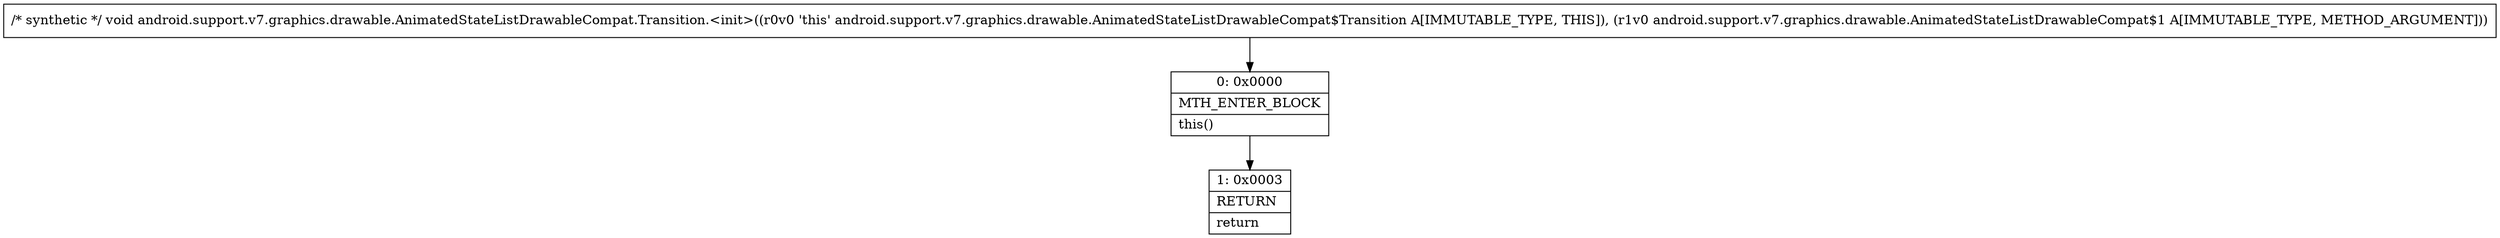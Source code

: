 digraph "CFG forandroid.support.v7.graphics.drawable.AnimatedStateListDrawableCompat.Transition.\<init\>(Landroid\/support\/v7\/graphics\/drawable\/AnimatedStateListDrawableCompat$1;)V" {
Node_0 [shape=record,label="{0\:\ 0x0000|MTH_ENTER_BLOCK\l|this()\l}"];
Node_1 [shape=record,label="{1\:\ 0x0003|RETURN\l|return\l}"];
MethodNode[shape=record,label="{\/* synthetic *\/ void android.support.v7.graphics.drawable.AnimatedStateListDrawableCompat.Transition.\<init\>((r0v0 'this' android.support.v7.graphics.drawable.AnimatedStateListDrawableCompat$Transition A[IMMUTABLE_TYPE, THIS]), (r1v0 android.support.v7.graphics.drawable.AnimatedStateListDrawableCompat$1 A[IMMUTABLE_TYPE, METHOD_ARGUMENT])) }"];
MethodNode -> Node_0;
Node_0 -> Node_1;
}

